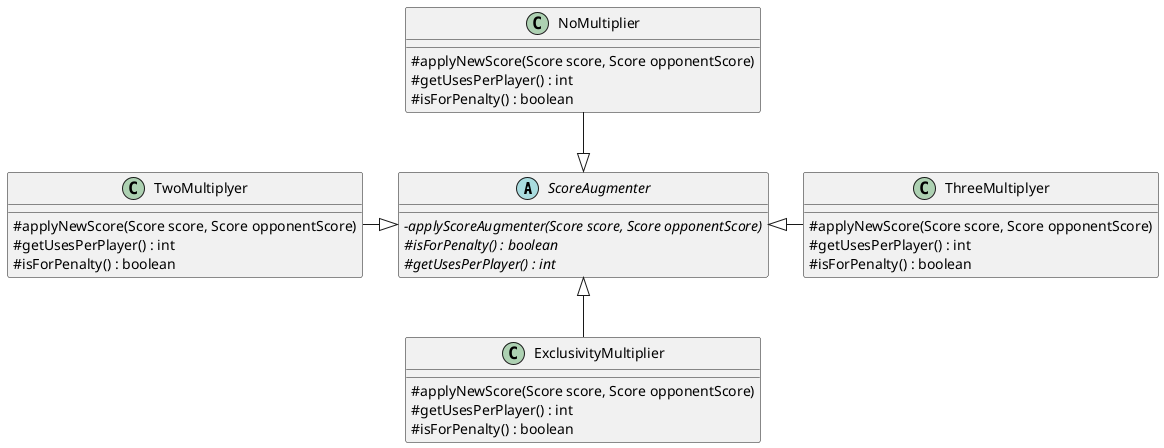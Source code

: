 @startuml DiagramaUML-DetalleAugmentation-TP2

skinparam classAttributeIconSize 0

abstract ScoreAugmenter{
    - {abstract}applyScoreAugmenter(Score score, Score opponentScore)
    # {abstract}isForPenalty() : boolean
    # {abstract}getUsesPerPlayer() : int
}

class ThreeMultiplyer{
    # applyNewScore(Score score, Score opponentScore)
    # getUsesPerPlayer() : int
    # isForPenalty() : boolean
}

class TwoMultiplyer{
    # applyNewScore(Score score, Score opponentScore)
    # getUsesPerPlayer() : int
    # isForPenalty() : boolean
}

class ExclusivityMultiplier{
    # applyNewScore(Score score, Score opponentScore)
    # getUsesPerPlayer() : int
    # isForPenalty() : boolean
}

class NoMultiplier{
    # applyNewScore(Score score, Score opponentScore)
    # getUsesPerPlayer() : int
    # isForPenalty() : boolean
}


ThreeMultiplyer --left|> ScoreAugmenter
TwoMultiplyer --right|> ScoreAugmenter
NoMultiplier --down|> ScoreAugmenter

ExclusivityMultiplier --up|> ScoreAugmenter

@enduml